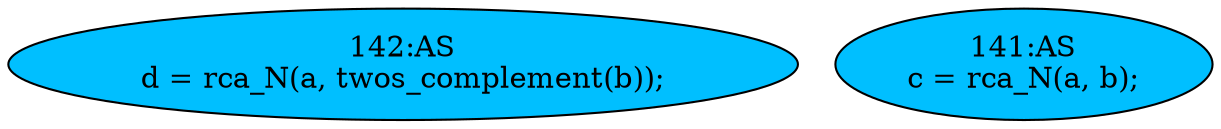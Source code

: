 strict digraph "compose( ,  )" {
	node [label="\N"];
	"142:AS"	 [ast="<pyverilog.vparser.ast.Assign object at 0x7f9d5cbc9dd0>",
		def_var="['d']",
		fillcolor=deepskyblue,
		label="142:AS
d = rca_N(a, twos_complement(b));",
		statements="[]",
		style=filled,
		typ=Assign,
		use_var="['rca_N', 'a', 'twos_complement', 'b']"];
	"141:AS"	 [ast="<pyverilog.vparser.ast.Assign object at 0x7f9d5cbc01d0>",
		def_var="['c']",
		fillcolor=deepskyblue,
		label="141:AS
c = rca_N(a, b);",
		statements="[]",
		style=filled,
		typ=Assign,
		use_var="['rca_N', 'a', 'b']"];
}
